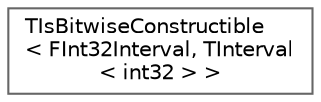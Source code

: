 digraph "Graphical Class Hierarchy"
{
 // INTERACTIVE_SVG=YES
 // LATEX_PDF_SIZE
  bgcolor="transparent";
  edge [fontname=Helvetica,fontsize=10,labelfontname=Helvetica,labelfontsize=10];
  node [fontname=Helvetica,fontsize=10,shape=box,height=0.2,width=0.4];
  rankdir="LR";
  Node0 [id="Node000000",label="TIsBitwiseConstructible\l\< FInt32Interval, TInterval\l\< int32 \> \>",height=0.2,width=0.4,color="grey40", fillcolor="white", style="filled",URL="$d5/d43/structTIsBitwiseConstructible_3_01FInt32Interval_00_01TInterval_3_01int32_01_4_01_4.html",tooltip=" "];
}
